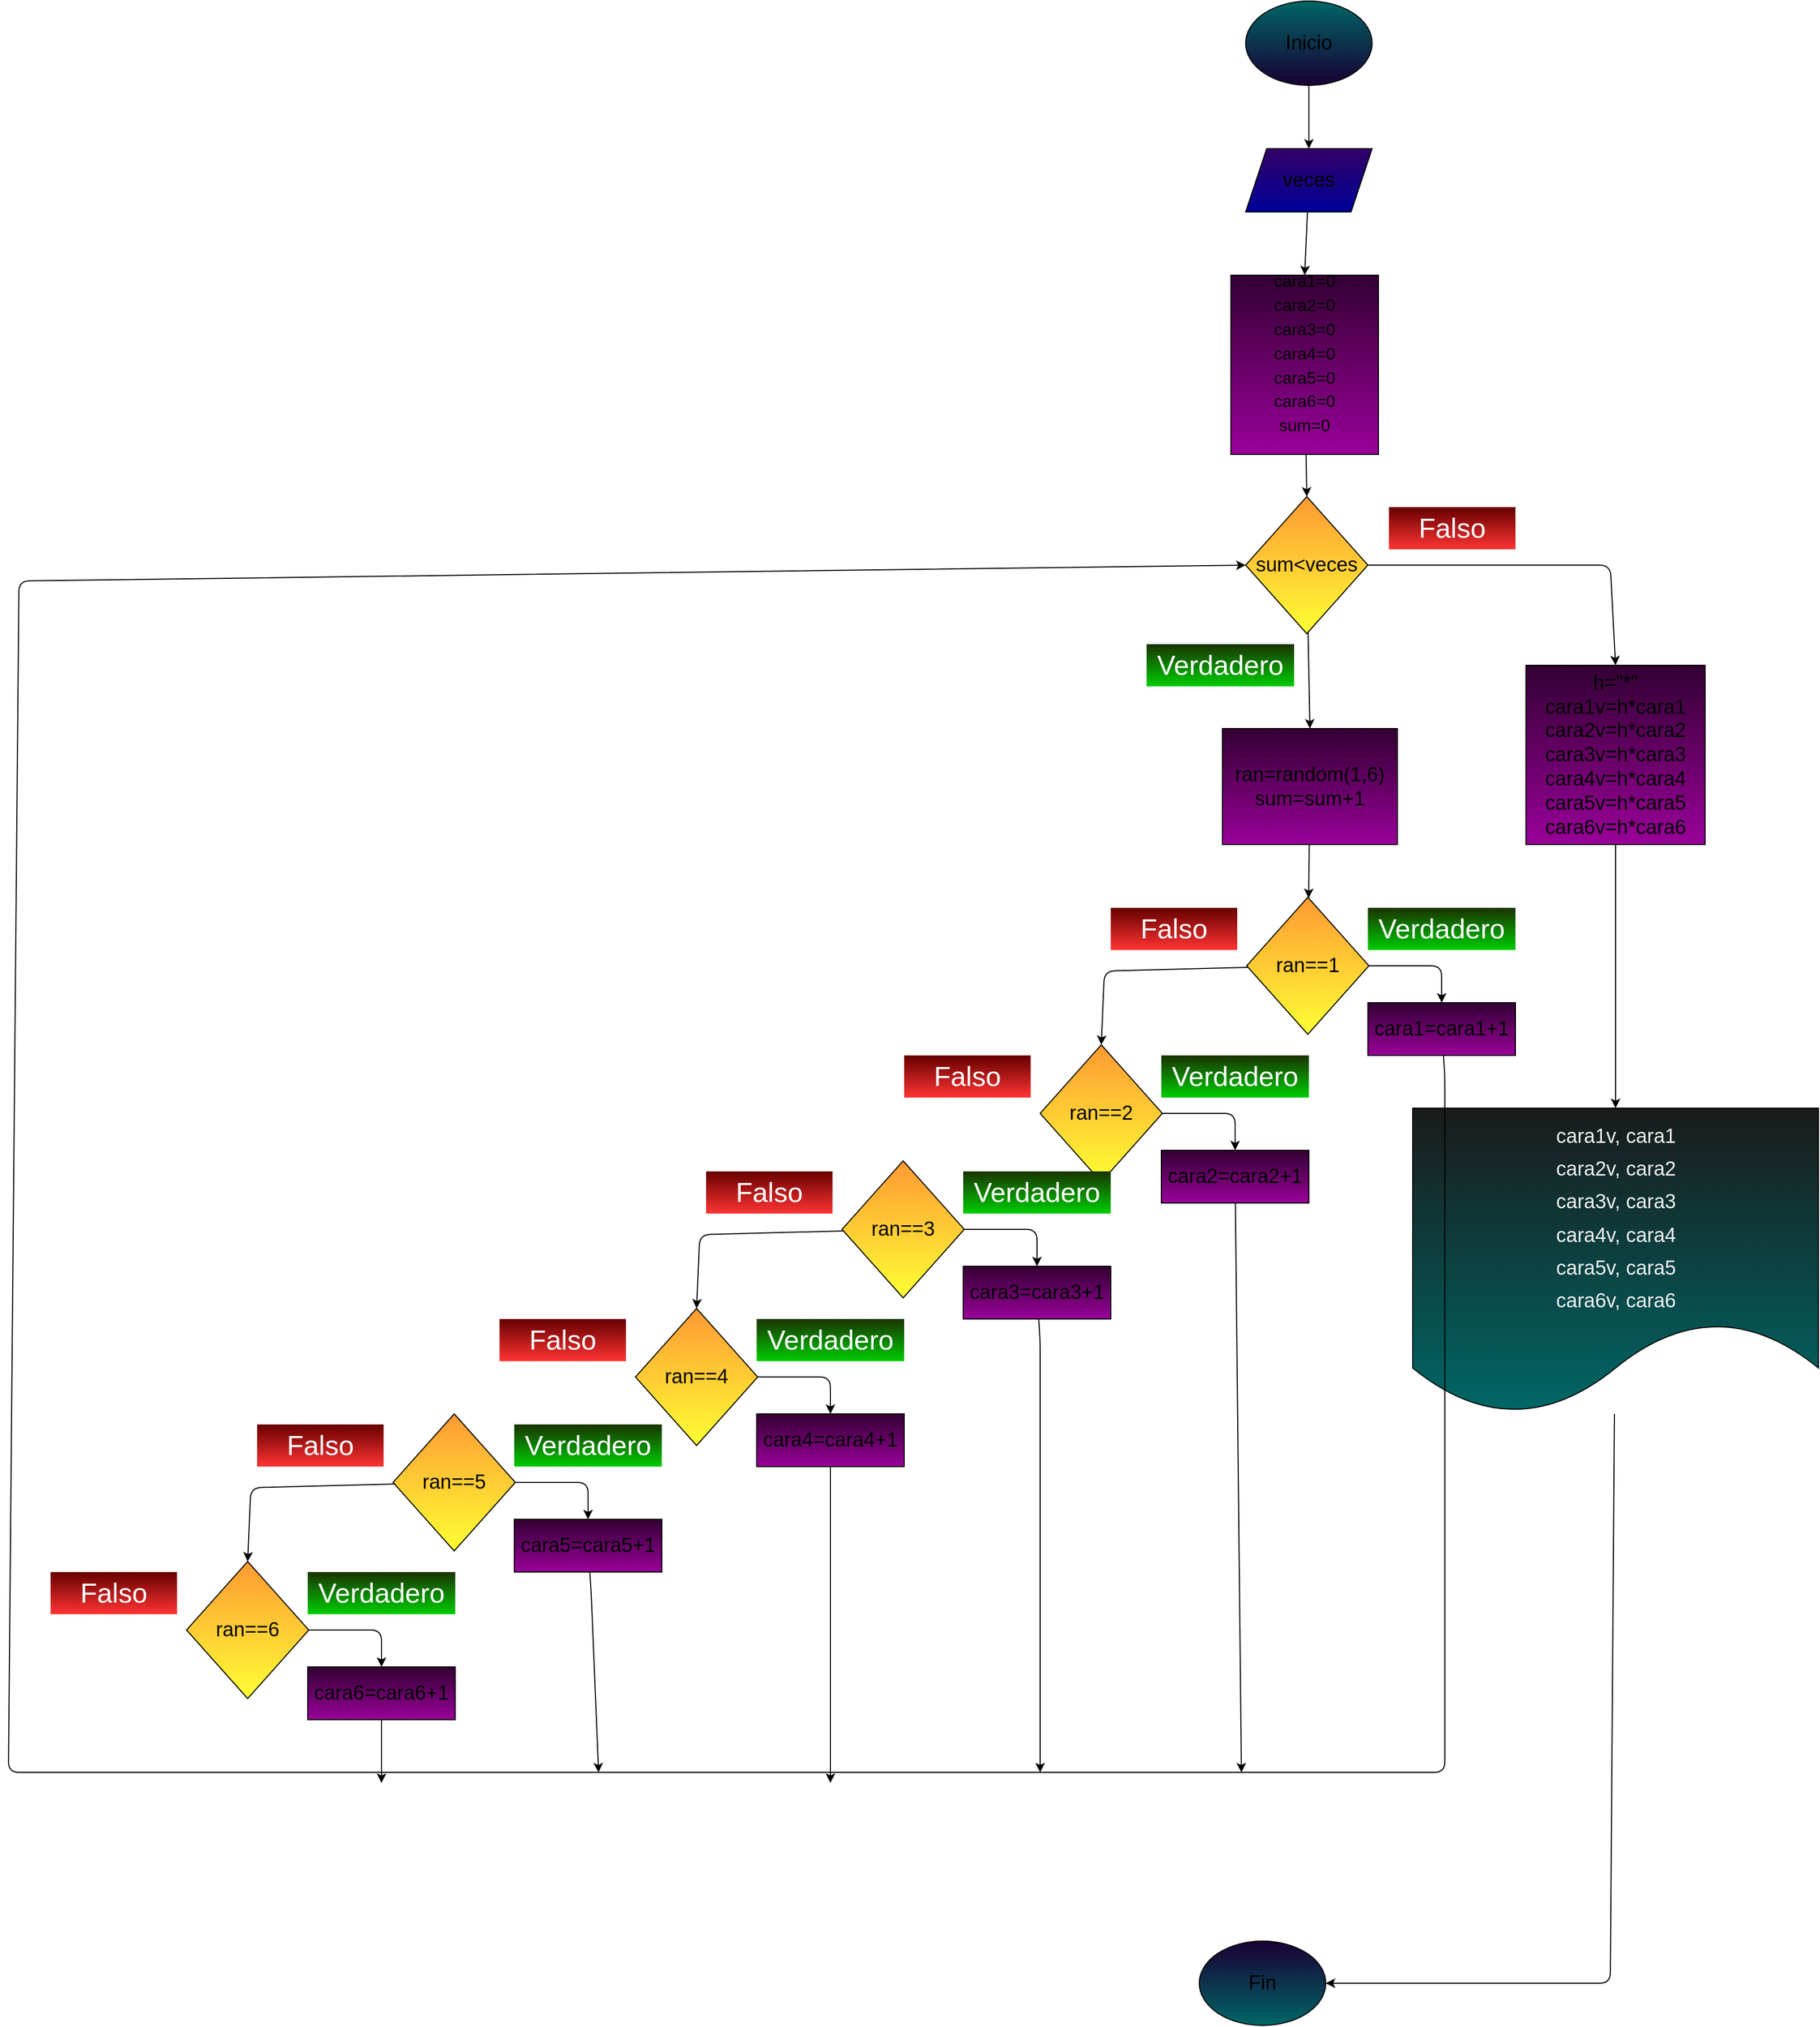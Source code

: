 <mxfile>
    <diagram id="qN0PBMXvl69ToxzrPlfz" name="Página-1">
        <mxGraphModel dx="2435" dy="918" grid="1" gridSize="10" guides="1" tooltips="1" connect="1" arrows="1" fold="1" page="1" pageScale="1" pageWidth="827" pageHeight="1169" math="0" shadow="0">
            <root>
                <mxCell id="0"/>
                <mxCell id="1" parent="0"/>
                <mxCell id="22" style="edgeStyle=none;html=1;entryX=0.5;entryY=0;entryDx=0;entryDy=0;" parent="1" source="2" target="6" edge="1">
                    <mxGeometry relative="1" as="geometry"/>
                </mxCell>
                <mxCell id="2" value="Inicio" style="ellipse;whiteSpace=wrap;html=1;fontSize=19;gradientColor=#190033;fillColor=#006666;" parent="1" vertex="1">
                    <mxGeometry x="354" y="20" width="120" height="80" as="geometry"/>
                </mxCell>
                <mxCell id="3" value="Fin" style="ellipse;whiteSpace=wrap;html=1;fontSize=19;gradientColor=#006666;fillColor=#190033;" parent="1" vertex="1">
                    <mxGeometry x="310" y="1860" width="120" height="80" as="geometry"/>
                </mxCell>
                <mxCell id="32" style="edgeStyle=none;html=1;entryX=0.5;entryY=0;entryDx=0;entryDy=0;" parent="1" source="6" target="Xat_bmnu5wDwXzsts8j6-44" edge="1">
                    <mxGeometry relative="1" as="geometry"/>
                </mxCell>
                <mxCell id="6" value="veces" style="shape=parallelogram;perimeter=parallelogramPerimeter;whiteSpace=wrap;html=1;fixedSize=1;fontSize=19;fillColor=#330066;rounded=0;gradientColor=#000099;" parent="1" vertex="1">
                    <mxGeometry x="354" y="160" width="120" height="60" as="geometry"/>
                </mxCell>
                <mxCell id="Xat_bmnu5wDwXzsts8j6-45" style="edgeStyle=none;html=1;entryX=0.5;entryY=0;entryDx=0;entryDy=0;" edge="1" parent="1" source="Xat_bmnu5wDwXzsts8j6-44" target="Xat_bmnu5wDwXzsts8j6-48">
                    <mxGeometry relative="1" as="geometry">
                        <mxPoint x="414.875" y="471.261" as="targetPoint"/>
                    </mxGeometry>
                </mxCell>
                <mxCell id="Xat_bmnu5wDwXzsts8j6-44" value="&lt;font style=&quot;font-size: 16px&quot;&gt;cara1=0&lt;br&gt;cara2=0&lt;br&gt;cara3=0&lt;br&gt;cara4=0&lt;br&gt;cara5=0&lt;br&gt;cara6=0&lt;br&gt;sum=0&lt;br&gt;&lt;br&gt;&lt;/font&gt;" style="rounded=0;whiteSpace=wrap;html=1;fontSize=19;fillColor=#330033;gradientColor=#990099;" vertex="1" parent="1">
                    <mxGeometry x="340" y="280" width="140" height="170" as="geometry"/>
                </mxCell>
                <mxCell id="Xat_bmnu5wDwXzsts8j6-46" style="edgeStyle=none;html=1;fontSize=19;fontColor=#000000;entryX=0.5;entryY=0;entryDx=0;entryDy=0;" edge="1" parent="1" source="Xat_bmnu5wDwXzsts8j6-48" target="Xat_bmnu5wDwXzsts8j6-51">
                    <mxGeometry relative="1" as="geometry">
                        <mxPoint x="427" y="640" as="targetPoint"/>
                    </mxGeometry>
                </mxCell>
                <mxCell id="Xat_bmnu5wDwXzsts8j6-102" style="edgeStyle=none;html=1;entryX=0.5;entryY=0;entryDx=0;entryDy=0;fontSize=16;" edge="1" parent="1" source="Xat_bmnu5wDwXzsts8j6-48" target="Xat_bmnu5wDwXzsts8j6-101">
                    <mxGeometry relative="1" as="geometry">
                        <Array as="points">
                            <mxPoint x="700" y="555"/>
                        </Array>
                    </mxGeometry>
                </mxCell>
                <mxCell id="Xat_bmnu5wDwXzsts8j6-48" value="&lt;font color=&quot;#000000&quot;&gt;sum&amp;lt;veces&lt;/font&gt;" style="rhombus;whiteSpace=wrap;html=1;fontSize=19;fillColor=#FF9933;rounded=0;gradientColor=#FFFF33;" vertex="1" parent="1">
                    <mxGeometry x="354" y="490" width="116" height="130" as="geometry"/>
                </mxCell>
                <mxCell id="Xat_bmnu5wDwXzsts8j6-50" style="edgeStyle=none;html=1;" edge="1" parent="1" source="Xat_bmnu5wDwXzsts8j6-51" target="Xat_bmnu5wDwXzsts8j6-58">
                    <mxGeometry relative="1" as="geometry"/>
                </mxCell>
                <mxCell id="Xat_bmnu5wDwXzsts8j6-51" value="ran=random(1,6)&lt;br&gt;sum=sum+1" style="rounded=0;whiteSpace=wrap;html=1;fontSize=19;fillColor=#330033;gradientColor=#990099;" vertex="1" parent="1">
                    <mxGeometry x="332" y="710" width="166" height="110" as="geometry"/>
                </mxCell>
                <mxCell id="Xat_bmnu5wDwXzsts8j6-52" value="&lt;font color=&quot;#ffffff&quot; style=&quot;font-size: 26px&quot;&gt;Falso&lt;/font&gt;" style="text;html=1;strokeColor=none;fillColor=#660000;align=center;verticalAlign=middle;whiteSpace=wrap;rounded=0;fontSize=19;fontColor=#000000;gradientColor=#FF3333;" vertex="1" parent="1">
                    <mxGeometry x="490" y="500" width="120" height="40" as="geometry"/>
                </mxCell>
                <mxCell id="Xat_bmnu5wDwXzsts8j6-104" style="edgeStyle=none;html=1;entryX=1;entryY=0.5;entryDx=0;entryDy=0;fontSize=16;" edge="1" parent="1" source="Xat_bmnu5wDwXzsts8j6-53" target="3">
                    <mxGeometry relative="1" as="geometry">
                        <Array as="points">
                            <mxPoint x="700" y="1900"/>
                        </Array>
                    </mxGeometry>
                </mxCell>
                <mxCell id="Xat_bmnu5wDwXzsts8j6-53" value="&lt;span style=&quot;color: rgb(240 , 240 , 240) ; font-size: 19px&quot;&gt;cara1v, cara1&lt;/span&gt;&lt;br style=&quot;color: rgb(240 , 240 , 240) ; font-size: 19px&quot;&gt;&lt;span style=&quot;color: rgb(240 , 240 , 240) ; font-size: 19px&quot;&gt;cara2v, cara2&lt;/span&gt;&lt;br style=&quot;color: rgb(240 , 240 , 240) ; font-size: 19px&quot;&gt;&lt;span style=&quot;color: rgb(240 , 240 , 240) ; font-size: 19px&quot;&gt;cara3v, cara3&lt;/span&gt;&lt;br style=&quot;color: rgb(240 , 240 , 240) ; font-size: 19px&quot;&gt;&lt;span style=&quot;color: rgb(240 , 240 , 240) ; font-size: 19px&quot;&gt;cara4v, cara4&lt;/span&gt;&lt;br style=&quot;color: rgb(240 , 240 , 240) ; font-size: 19px&quot;&gt;&lt;span style=&quot;color: rgb(240 , 240 , 240) ; font-size: 19px&quot;&gt;cara5v, cara5&lt;/span&gt;&lt;br style=&quot;color: rgb(240 , 240 , 240) ; font-size: 19px&quot;&gt;&lt;span style=&quot;color: rgb(240 , 240 , 240) ; font-size: 19px&quot;&gt;cara6v, cara6&lt;/span&gt;" style="shape=document;whiteSpace=wrap;html=1;boundedLbl=1;fontSize=26;fontColor=#FFFFFF;fillColor=#1A1A1A;gradientColor=#006666;strokeColor=default;" vertex="1" parent="1">
                    <mxGeometry x="512.5" y="1070" width="385" height="290" as="geometry"/>
                </mxCell>
                <mxCell id="Xat_bmnu5wDwXzsts8j6-54" value="&lt;font color=&quot;#ffffff&quot; style=&quot;font-size: 26px&quot;&gt;Verdadero&lt;/font&gt;" style="text;html=1;strokeColor=none;fillColor=#1A3300;align=center;verticalAlign=middle;whiteSpace=wrap;rounded=0;fontSize=19;fontColor=#000000;gradientColor=#00CC00;" vertex="1" parent="1">
                    <mxGeometry x="260" y="630" width="140" height="40" as="geometry"/>
                </mxCell>
                <mxCell id="Xat_bmnu5wDwXzsts8j6-64" style="edgeStyle=none;html=1;entryX=0.5;entryY=0;entryDx=0;entryDy=0;fontSize=16;" edge="1" parent="1" source="Xat_bmnu5wDwXzsts8j6-58" target="Xat_bmnu5wDwXzsts8j6-61">
                    <mxGeometry relative="1" as="geometry">
                        <Array as="points">
                            <mxPoint x="540" y="935"/>
                        </Array>
                    </mxGeometry>
                </mxCell>
                <mxCell id="Xat_bmnu5wDwXzsts8j6-71" style="edgeStyle=none;html=1;entryX=0.5;entryY=0;entryDx=0;entryDy=0;fontSize=16;" edge="1" parent="1" source="Xat_bmnu5wDwXzsts8j6-58" target="Xat_bmnu5wDwXzsts8j6-66">
                    <mxGeometry relative="1" as="geometry">
                        <Array as="points">
                            <mxPoint x="220" y="940"/>
                        </Array>
                    </mxGeometry>
                </mxCell>
                <mxCell id="Xat_bmnu5wDwXzsts8j6-58" value="&lt;font color=&quot;#000000&quot;&gt;ran==1&lt;/font&gt;" style="rhombus;whiteSpace=wrap;html=1;fontSize=19;fillColor=#FF9933;rounded=0;gradientColor=#FFFF33;" vertex="1" parent="1">
                    <mxGeometry x="355" y="870" width="116" height="130" as="geometry"/>
                </mxCell>
                <mxCell id="Xat_bmnu5wDwXzsts8j6-60" style="edgeStyle=none;html=1;entryX=0;entryY=0.5;entryDx=0;entryDy=0;" edge="1" parent="1" source="Xat_bmnu5wDwXzsts8j6-61" target="Xat_bmnu5wDwXzsts8j6-48">
                    <mxGeometry relative="1" as="geometry">
                        <mxPoint x="-410" y="500" as="targetPoint"/>
                        <Array as="points">
                            <mxPoint x="543" y="1040"/>
                            <mxPoint x="543" y="1700"/>
                            <mxPoint x="-820" y="1700"/>
                            <mxPoint x="-810" y="570"/>
                        </Array>
                    </mxGeometry>
                </mxCell>
                <mxCell id="Xat_bmnu5wDwXzsts8j6-61" value="cara1=cara1+1" style="rounded=0;whiteSpace=wrap;html=1;fontSize=19;fillColor=#330033;gradientColor=#990099;" vertex="1" parent="1">
                    <mxGeometry x="470" y="970" width="140" height="50" as="geometry"/>
                </mxCell>
                <mxCell id="Xat_bmnu5wDwXzsts8j6-62" value="&lt;font color=&quot;#ffffff&quot; style=&quot;font-size: 26px&quot;&gt;Verdadero&lt;/font&gt;" style="text;html=1;strokeColor=none;fillColor=#1A3300;align=center;verticalAlign=middle;whiteSpace=wrap;rounded=0;fontSize=19;fontColor=#000000;gradientColor=#00CC00;" vertex="1" parent="1">
                    <mxGeometry x="470" y="880" width="140" height="40" as="geometry"/>
                </mxCell>
                <mxCell id="Xat_bmnu5wDwXzsts8j6-63" value="&lt;font color=&quot;#ffffff&quot; style=&quot;font-size: 26px&quot;&gt;Falso&lt;/font&gt;" style="text;html=1;strokeColor=none;fillColor=#660000;align=center;verticalAlign=middle;whiteSpace=wrap;rounded=0;fontSize=19;fontColor=#000000;gradientColor=#FF3333;" vertex="1" parent="1">
                    <mxGeometry x="226" y="880" width="120" height="40" as="geometry"/>
                </mxCell>
                <mxCell id="Xat_bmnu5wDwXzsts8j6-65" style="edgeStyle=none;html=1;entryX=0.5;entryY=0;entryDx=0;entryDy=0;fontSize=16;" edge="1" parent="1" source="Xat_bmnu5wDwXzsts8j6-66" target="Xat_bmnu5wDwXzsts8j6-68">
                    <mxGeometry relative="1" as="geometry">
                        <Array as="points">
                            <mxPoint x="344" y="1075"/>
                        </Array>
                    </mxGeometry>
                </mxCell>
                <mxCell id="Xat_bmnu5wDwXzsts8j6-66" value="&lt;font color=&quot;#000000&quot;&gt;ran==2&lt;/font&gt;" style="rhombus;whiteSpace=wrap;html=1;fontSize=19;fillColor=#FF9933;rounded=0;gradientColor=#FFFF33;" vertex="1" parent="1">
                    <mxGeometry x="159" y="1010" width="116" height="130" as="geometry"/>
                </mxCell>
                <mxCell id="Xat_bmnu5wDwXzsts8j6-100" style="edgeStyle=none;html=1;fontSize=16;" edge="1" parent="1" source="Xat_bmnu5wDwXzsts8j6-68">
                    <mxGeometry relative="1" as="geometry">
                        <mxPoint x="350" y="1700" as="targetPoint"/>
                    </mxGeometry>
                </mxCell>
                <mxCell id="Xat_bmnu5wDwXzsts8j6-68" value="cara2=cara2+1" style="rounded=0;whiteSpace=wrap;html=1;fontSize=19;fillColor=#330033;gradientColor=#990099;" vertex="1" parent="1">
                    <mxGeometry x="274" y="1110" width="140" height="50" as="geometry"/>
                </mxCell>
                <mxCell id="Xat_bmnu5wDwXzsts8j6-69" value="&lt;font color=&quot;#ffffff&quot; style=&quot;font-size: 26px&quot;&gt;Verdadero&lt;/font&gt;" style="text;html=1;strokeColor=none;fillColor=#1A3300;align=center;verticalAlign=middle;whiteSpace=wrap;rounded=0;fontSize=19;fontColor=#000000;gradientColor=#00CC00;" vertex="1" parent="1">
                    <mxGeometry x="274" y="1020" width="140" height="40" as="geometry"/>
                </mxCell>
                <mxCell id="Xat_bmnu5wDwXzsts8j6-70" value="&lt;font color=&quot;#ffffff&quot; style=&quot;font-size: 26px&quot;&gt;Falso&lt;/font&gt;" style="text;html=1;strokeColor=none;fillColor=#660000;align=center;verticalAlign=middle;whiteSpace=wrap;rounded=0;fontSize=19;fontColor=#000000;gradientColor=#FF3333;" vertex="1" parent="1">
                    <mxGeometry x="30" y="1020" width="120" height="40" as="geometry"/>
                </mxCell>
                <mxCell id="Xat_bmnu5wDwXzsts8j6-72" style="edgeStyle=none;html=1;entryX=0.5;entryY=0;entryDx=0;entryDy=0;fontSize=16;" edge="1" parent="1" source="Xat_bmnu5wDwXzsts8j6-74" target="Xat_bmnu5wDwXzsts8j6-76">
                    <mxGeometry relative="1" as="geometry">
                        <Array as="points">
                            <mxPoint x="156" y="1185"/>
                        </Array>
                    </mxGeometry>
                </mxCell>
                <mxCell id="Xat_bmnu5wDwXzsts8j6-73" style="edgeStyle=none;html=1;entryX=0.5;entryY=0;entryDx=0;entryDy=0;fontSize=16;" edge="1" parent="1" source="Xat_bmnu5wDwXzsts8j6-74" target="Xat_bmnu5wDwXzsts8j6-80">
                    <mxGeometry relative="1" as="geometry">
                        <Array as="points">
                            <mxPoint x="-164" y="1190"/>
                        </Array>
                    </mxGeometry>
                </mxCell>
                <mxCell id="Xat_bmnu5wDwXzsts8j6-74" value="&lt;font color=&quot;#000000&quot;&gt;ran==3&lt;/font&gt;" style="rhombus;whiteSpace=wrap;html=1;fontSize=19;fillColor=#FF9933;rounded=0;gradientColor=#FFFF33;" vertex="1" parent="1">
                    <mxGeometry x="-29" y="1120" width="116" height="130" as="geometry"/>
                </mxCell>
                <mxCell id="Xat_bmnu5wDwXzsts8j6-75" style="edgeStyle=none;html=1;" edge="1" parent="1" source="Xat_bmnu5wDwXzsts8j6-76">
                    <mxGeometry relative="1" as="geometry">
                        <mxPoint x="159" y="1700" as="targetPoint"/>
                        <Array as="points">
                            <mxPoint x="159" y="1290"/>
                        </Array>
                    </mxGeometry>
                </mxCell>
                <mxCell id="Xat_bmnu5wDwXzsts8j6-76" value="cara3=cara3+1" style="rounded=0;whiteSpace=wrap;html=1;fontSize=19;fillColor=#330033;gradientColor=#990099;" vertex="1" parent="1">
                    <mxGeometry x="86" y="1220" width="140" height="50" as="geometry"/>
                </mxCell>
                <mxCell id="Xat_bmnu5wDwXzsts8j6-77" value="&lt;font color=&quot;#ffffff&quot; style=&quot;font-size: 26px&quot;&gt;Verdadero&lt;/font&gt;" style="text;html=1;strokeColor=none;fillColor=#1A3300;align=center;verticalAlign=middle;whiteSpace=wrap;rounded=0;fontSize=19;fontColor=#000000;gradientColor=#00CC00;" vertex="1" parent="1">
                    <mxGeometry x="86" y="1130" width="140" height="40" as="geometry"/>
                </mxCell>
                <mxCell id="Xat_bmnu5wDwXzsts8j6-78" value="&lt;font color=&quot;#ffffff&quot; style=&quot;font-size: 26px&quot;&gt;Falso&lt;/font&gt;" style="text;html=1;strokeColor=none;fillColor=#660000;align=center;verticalAlign=middle;whiteSpace=wrap;rounded=0;fontSize=19;fontColor=#000000;gradientColor=#FF3333;" vertex="1" parent="1">
                    <mxGeometry x="-158" y="1130" width="120" height="40" as="geometry"/>
                </mxCell>
                <mxCell id="Xat_bmnu5wDwXzsts8j6-79" style="edgeStyle=none;html=1;entryX=0.5;entryY=0;entryDx=0;entryDy=0;fontSize=16;" edge="1" parent="1" source="Xat_bmnu5wDwXzsts8j6-80" target="Xat_bmnu5wDwXzsts8j6-82">
                    <mxGeometry relative="1" as="geometry">
                        <Array as="points">
                            <mxPoint x="-40" y="1325"/>
                        </Array>
                    </mxGeometry>
                </mxCell>
                <mxCell id="Xat_bmnu5wDwXzsts8j6-80" value="&lt;font color=&quot;#000000&quot;&gt;ran==4&lt;/font&gt;" style="rhombus;whiteSpace=wrap;html=1;fontSize=19;fillColor=#FF9933;rounded=0;gradientColor=#FFFF33;" vertex="1" parent="1">
                    <mxGeometry x="-225" y="1260" width="116" height="130" as="geometry"/>
                </mxCell>
                <mxCell id="Xat_bmnu5wDwXzsts8j6-99" style="edgeStyle=none;html=1;fontSize=16;" edge="1" parent="1" source="Xat_bmnu5wDwXzsts8j6-82">
                    <mxGeometry relative="1" as="geometry">
                        <mxPoint x="-40" y="1710" as="targetPoint"/>
                    </mxGeometry>
                </mxCell>
                <mxCell id="Xat_bmnu5wDwXzsts8j6-82" value="cara4=cara4+1" style="rounded=0;whiteSpace=wrap;html=1;fontSize=19;fillColor=#330033;gradientColor=#990099;" vertex="1" parent="1">
                    <mxGeometry x="-110" y="1360" width="140" height="50" as="geometry"/>
                </mxCell>
                <mxCell id="Xat_bmnu5wDwXzsts8j6-83" value="&lt;font color=&quot;#ffffff&quot; style=&quot;font-size: 26px&quot;&gt;Verdadero&lt;/font&gt;" style="text;html=1;strokeColor=none;fillColor=#1A3300;align=center;verticalAlign=middle;whiteSpace=wrap;rounded=0;fontSize=19;fontColor=#000000;gradientColor=#00CC00;" vertex="1" parent="1">
                    <mxGeometry x="-110" y="1270" width="140" height="40" as="geometry"/>
                </mxCell>
                <mxCell id="Xat_bmnu5wDwXzsts8j6-84" value="&lt;font color=&quot;#ffffff&quot; style=&quot;font-size: 26px&quot;&gt;Falso&lt;/font&gt;" style="text;html=1;strokeColor=none;fillColor=#660000;align=center;verticalAlign=middle;whiteSpace=wrap;rounded=0;fontSize=19;fontColor=#000000;gradientColor=#FF3333;" vertex="1" parent="1">
                    <mxGeometry x="-354" y="1270" width="120" height="40" as="geometry"/>
                </mxCell>
                <mxCell id="Xat_bmnu5wDwXzsts8j6-85" style="edgeStyle=none;html=1;entryX=0.5;entryY=0;entryDx=0;entryDy=0;fontSize=16;" edge="1" parent="1" source="Xat_bmnu5wDwXzsts8j6-87" target="Xat_bmnu5wDwXzsts8j6-89">
                    <mxGeometry relative="1" as="geometry">
                        <Array as="points">
                            <mxPoint x="-270" y="1425"/>
                        </Array>
                    </mxGeometry>
                </mxCell>
                <mxCell id="Xat_bmnu5wDwXzsts8j6-86" style="edgeStyle=none;html=1;entryX=0.5;entryY=0;entryDx=0;entryDy=0;fontSize=16;" edge="1" parent="1" source="Xat_bmnu5wDwXzsts8j6-87" target="Xat_bmnu5wDwXzsts8j6-93">
                    <mxGeometry relative="1" as="geometry">
                        <Array as="points">
                            <mxPoint x="-590" y="1430"/>
                        </Array>
                    </mxGeometry>
                </mxCell>
                <mxCell id="Xat_bmnu5wDwXzsts8j6-87" value="&lt;font color=&quot;#000000&quot;&gt;ran==5&lt;/font&gt;" style="rhombus;whiteSpace=wrap;html=1;fontSize=19;fillColor=#FF9933;rounded=0;gradientColor=#FFFF33;" vertex="1" parent="1">
                    <mxGeometry x="-455" y="1360" width="116" height="130" as="geometry"/>
                </mxCell>
                <mxCell id="Xat_bmnu5wDwXzsts8j6-88" style="edgeStyle=none;html=1;" edge="1" parent="1" source="Xat_bmnu5wDwXzsts8j6-89">
                    <mxGeometry relative="1" as="geometry">
                        <mxPoint x="-260" y="1700" as="targetPoint"/>
                        <Array as="points">
                            <mxPoint x="-267" y="1530"/>
                        </Array>
                    </mxGeometry>
                </mxCell>
                <mxCell id="Xat_bmnu5wDwXzsts8j6-89" value="cara5=cara5+1" style="rounded=0;whiteSpace=wrap;html=1;fontSize=19;fillColor=#330033;gradientColor=#990099;" vertex="1" parent="1">
                    <mxGeometry x="-340" y="1460" width="140" height="50" as="geometry"/>
                </mxCell>
                <mxCell id="Xat_bmnu5wDwXzsts8j6-90" value="&lt;font color=&quot;#ffffff&quot; style=&quot;font-size: 26px&quot;&gt;Verdadero&lt;/font&gt;" style="text;html=1;strokeColor=none;fillColor=#1A3300;align=center;verticalAlign=middle;whiteSpace=wrap;rounded=0;fontSize=19;fontColor=#000000;gradientColor=#00CC00;" vertex="1" parent="1">
                    <mxGeometry x="-340" y="1370" width="140" height="40" as="geometry"/>
                </mxCell>
                <mxCell id="Xat_bmnu5wDwXzsts8j6-91" value="&lt;font color=&quot;#ffffff&quot; style=&quot;font-size: 26px&quot;&gt;Falso&lt;/font&gt;" style="text;html=1;strokeColor=none;fillColor=#660000;align=center;verticalAlign=middle;whiteSpace=wrap;rounded=0;fontSize=19;fontColor=#000000;gradientColor=#FF3333;" vertex="1" parent="1">
                    <mxGeometry x="-584" y="1370" width="120" height="40" as="geometry"/>
                </mxCell>
                <mxCell id="Xat_bmnu5wDwXzsts8j6-92" style="edgeStyle=none;html=1;entryX=0.5;entryY=0;entryDx=0;entryDy=0;fontSize=16;" edge="1" parent="1" source="Xat_bmnu5wDwXzsts8j6-93" target="Xat_bmnu5wDwXzsts8j6-95">
                    <mxGeometry relative="1" as="geometry">
                        <Array as="points">
                            <mxPoint x="-466" y="1565"/>
                        </Array>
                    </mxGeometry>
                </mxCell>
                <mxCell id="Xat_bmnu5wDwXzsts8j6-93" value="&lt;font color=&quot;#000000&quot;&gt;ran==6&lt;/font&gt;" style="rhombus;whiteSpace=wrap;html=1;fontSize=19;fillColor=#FF9933;rounded=0;gradientColor=#FFFF33;" vertex="1" parent="1">
                    <mxGeometry x="-651" y="1500" width="116" height="130" as="geometry"/>
                </mxCell>
                <mxCell id="Xat_bmnu5wDwXzsts8j6-98" style="edgeStyle=none;html=1;fontSize=16;" edge="1" parent="1" source="Xat_bmnu5wDwXzsts8j6-95">
                    <mxGeometry relative="1" as="geometry">
                        <mxPoint x="-466" y="1710" as="targetPoint"/>
                    </mxGeometry>
                </mxCell>
                <mxCell id="Xat_bmnu5wDwXzsts8j6-95" value="cara6=cara6+1" style="rounded=0;whiteSpace=wrap;html=1;fontSize=19;fillColor=#330033;gradientColor=#990099;" vertex="1" parent="1">
                    <mxGeometry x="-536" y="1600" width="140" height="50" as="geometry"/>
                </mxCell>
                <mxCell id="Xat_bmnu5wDwXzsts8j6-96" value="&lt;font color=&quot;#ffffff&quot; style=&quot;font-size: 26px&quot;&gt;Verdadero&lt;/font&gt;" style="text;html=1;strokeColor=none;fillColor=#1A3300;align=center;verticalAlign=middle;whiteSpace=wrap;rounded=0;fontSize=19;fontColor=#000000;gradientColor=#00CC00;" vertex="1" parent="1">
                    <mxGeometry x="-536" y="1510" width="140" height="40" as="geometry"/>
                </mxCell>
                <mxCell id="Xat_bmnu5wDwXzsts8j6-97" value="&lt;font color=&quot;#ffffff&quot; style=&quot;font-size: 26px&quot;&gt;Falso&lt;/font&gt;" style="text;html=1;strokeColor=none;fillColor=#660000;align=center;verticalAlign=middle;whiteSpace=wrap;rounded=0;fontSize=19;fontColor=#000000;gradientColor=#FF3333;" vertex="1" parent="1">
                    <mxGeometry x="-780" y="1510" width="120" height="40" as="geometry"/>
                </mxCell>
                <mxCell id="Xat_bmnu5wDwXzsts8j6-103" style="edgeStyle=none;html=1;fontSize=16;" edge="1" parent="1" source="Xat_bmnu5wDwXzsts8j6-101" target="Xat_bmnu5wDwXzsts8j6-53">
                    <mxGeometry relative="1" as="geometry"/>
                </mxCell>
                <mxCell id="Xat_bmnu5wDwXzsts8j6-101" value="h=&quot;*&quot;&lt;br&gt;cara1v=h*cara1&lt;br&gt;cara2v=h*cara2&lt;br&gt;cara3v=h*cara3&lt;br&gt;cara4v=h*cara4&lt;br&gt;cara5v=h*cara5&lt;br&gt;cara6v=h*cara6" style="rounded=0;whiteSpace=wrap;html=1;fontSize=19;fillColor=#330033;gradientColor=#990099;" vertex="1" parent="1">
                    <mxGeometry x="620" y="650" width="170" height="170" as="geometry"/>
                </mxCell>
            </root>
        </mxGraphModel>
    </diagram>
</mxfile>
